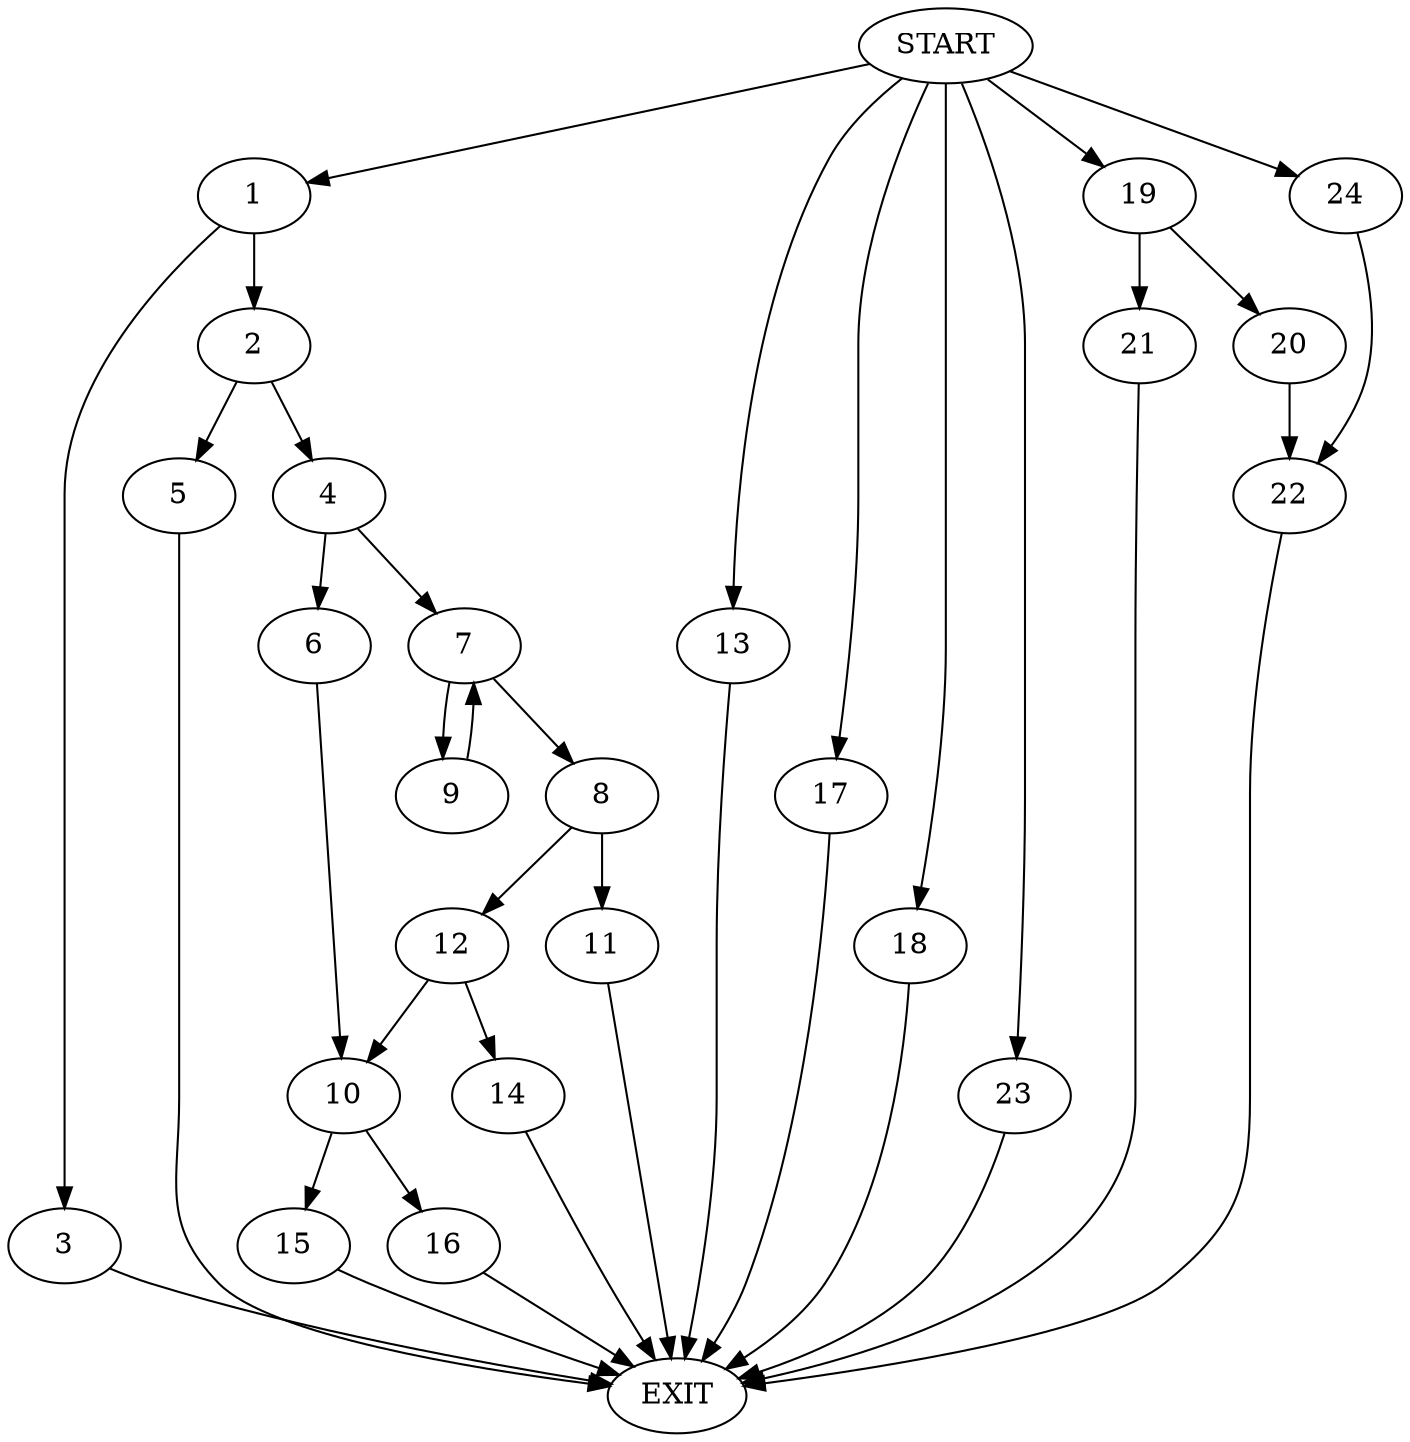 digraph {
0 [label="START"]
25 [label="EXIT"]
0 -> 1
1 -> 2
1 -> 3
2 -> 4
2 -> 5
3 -> 25
4 -> 6
4 -> 7
5 -> 25
7 -> 8
7 -> 9
6 -> 10
8 -> 11
8 -> 12
9 -> 7
0 -> 13
13 -> 25
12 -> 10
12 -> 14
11 -> 25
10 -> 15
10 -> 16
14 -> 25
15 -> 25
16 -> 25
0 -> 17
17 -> 25
0 -> 18
18 -> 25
0 -> 19
19 -> 20
19 -> 21
21 -> 25
20 -> 22
22 -> 25
0 -> 23
23 -> 25
0 -> 24
24 -> 22
}
